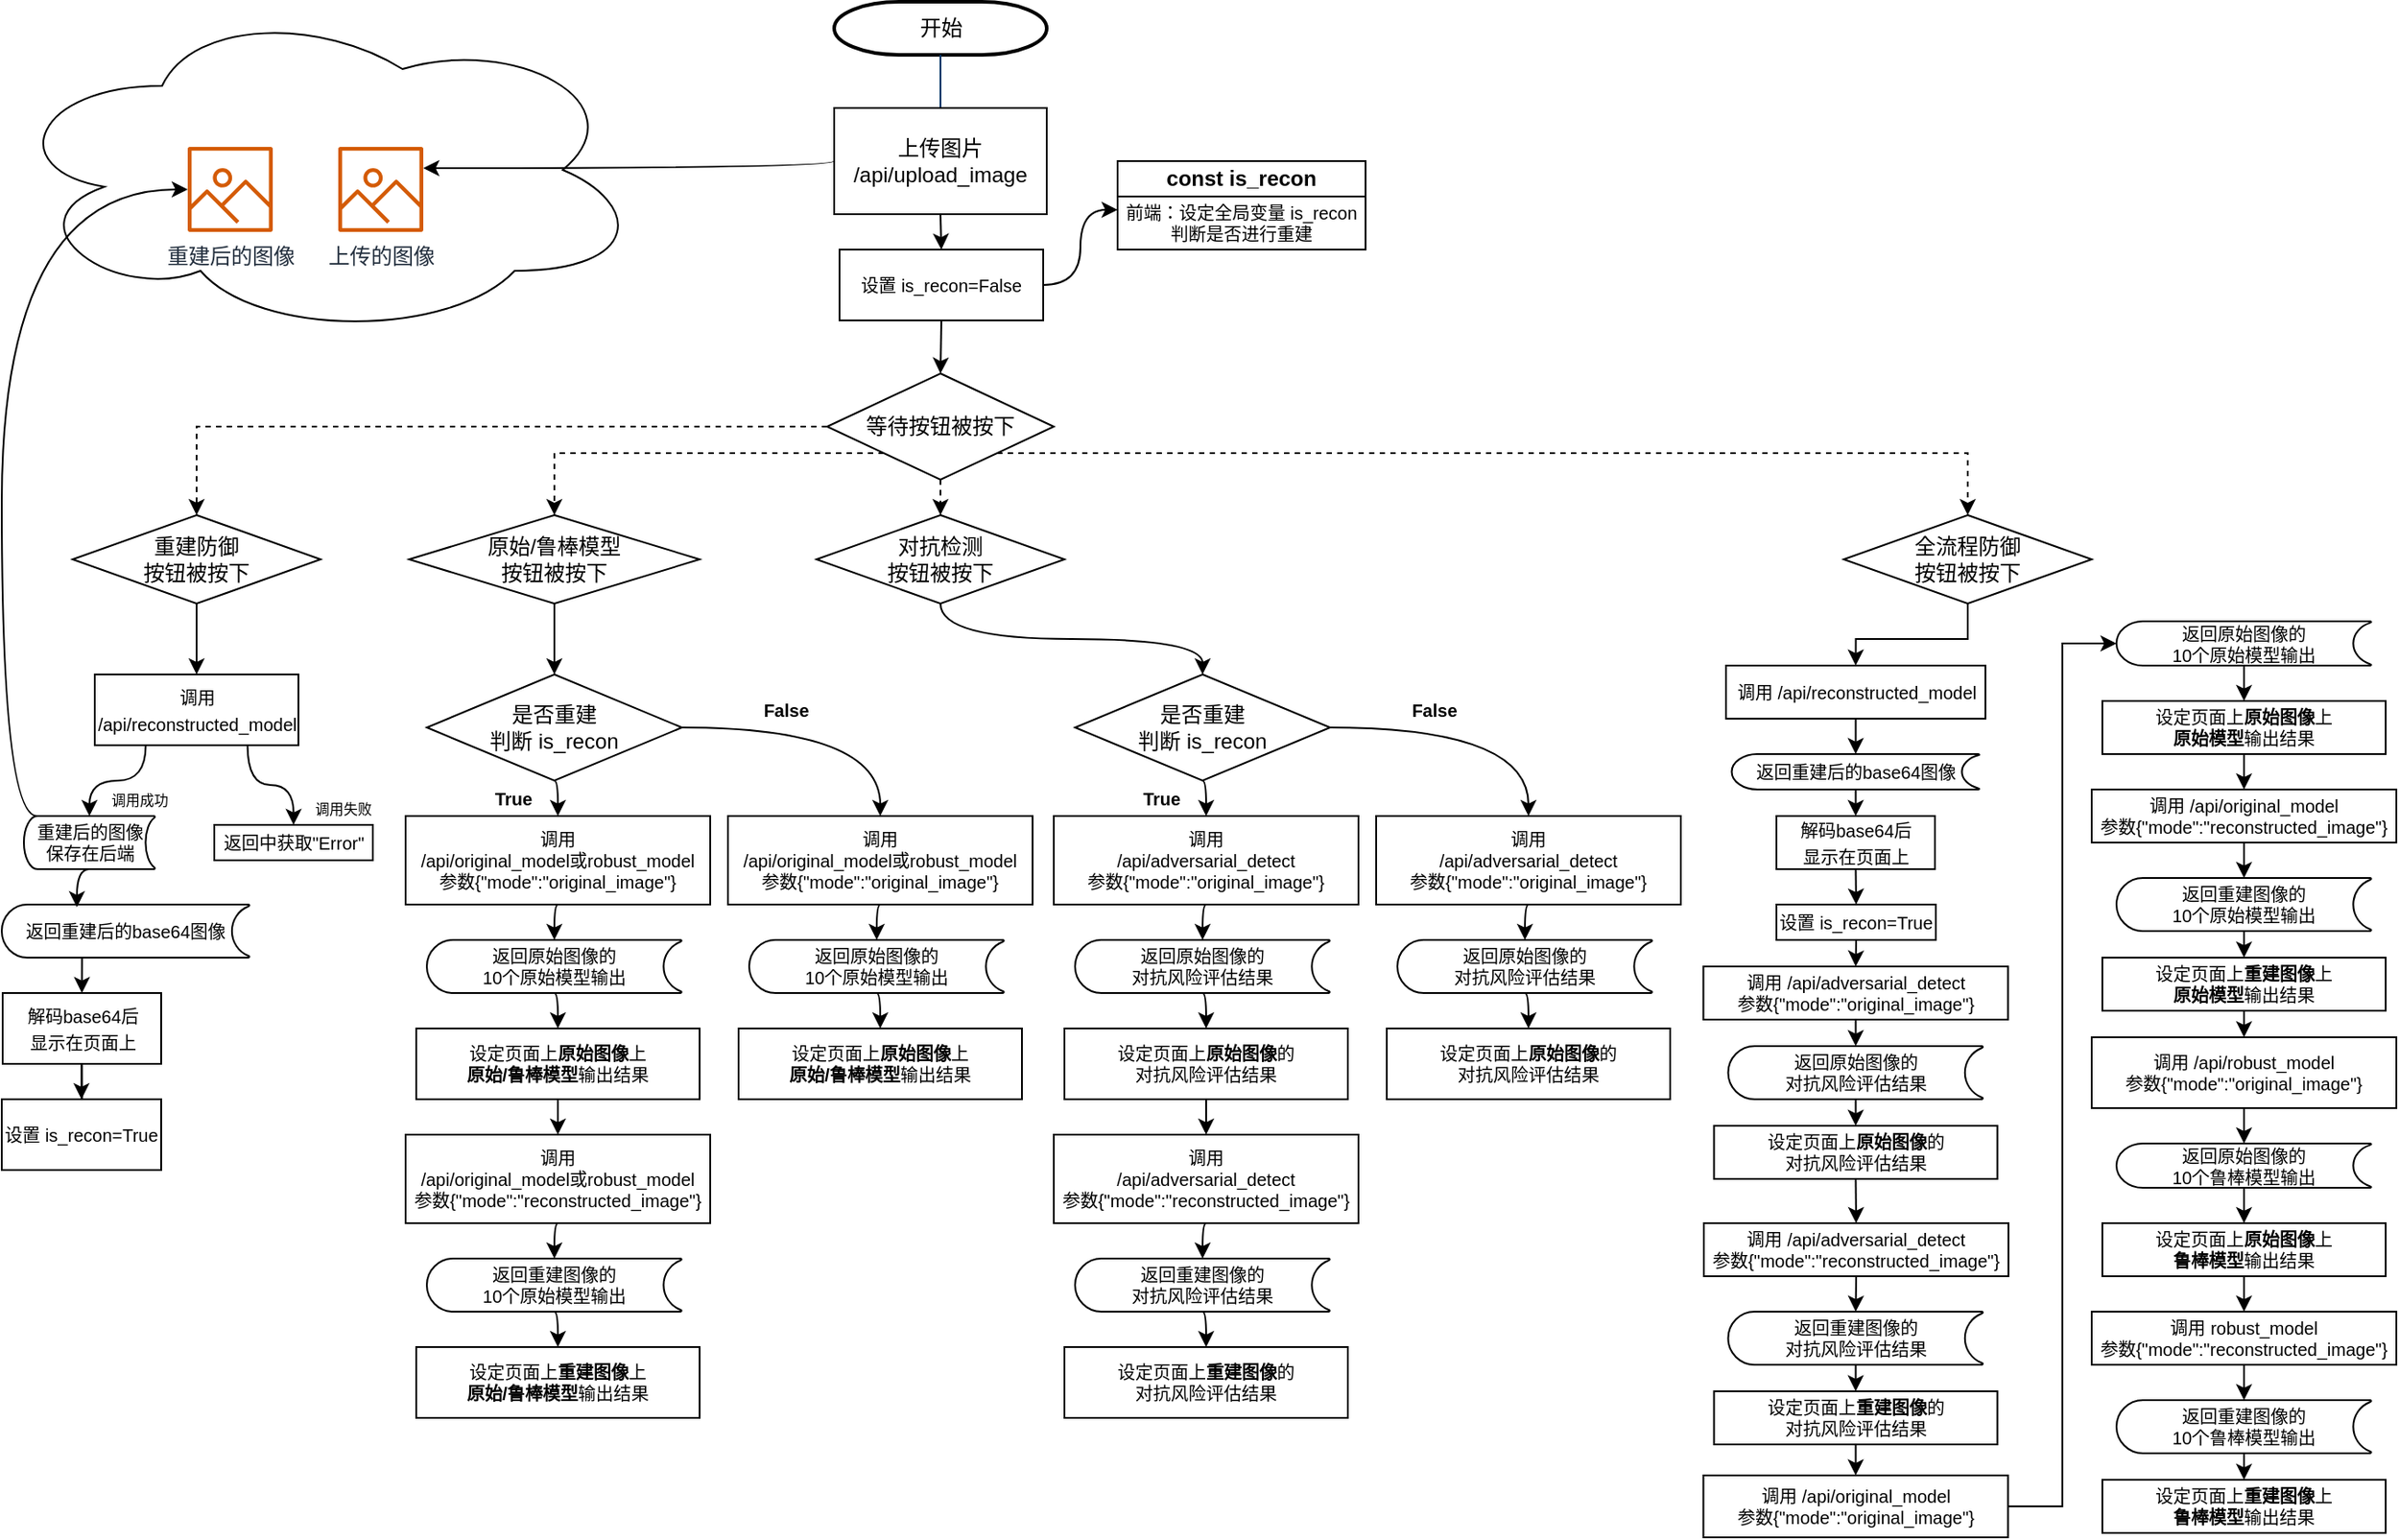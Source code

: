 <mxfile version="15.7.3" type="device"><diagram id="6a731a19-8d31-9384-78a2-239565b7b9f0" name="Page-1"><mxGraphModel dx="1185" dy="714" grid="1" gridSize="10" guides="1" tooltips="1" connect="1" arrows="1" fold="1" page="1" pageScale="1" pageWidth="1600" pageHeight="900" background="none" math="0" shadow="0"><root><mxCell id="0"/><mxCell id="1" parent="0"/><mxCell id="EbYk7gKFJRfEIVi9-V50-103" value="" style="ellipse;shape=cloud;whiteSpace=wrap;html=1;fontSize=10;strokeWidth=1;align=center;" parent="1" vertex="1"><mxGeometry x="10" y="25" width="362" height="190" as="geometry"/></mxCell><mxCell id="2" value="开始" style="shape=mxgraph.flowchart.terminator;strokeWidth=2;gradientColor=none;gradientDirection=north;fontStyle=0;html=1;" parent="1" vertex="1"><mxGeometry x="480" y="25" width="120" height="30" as="geometry"/></mxCell><mxCell id="7" style="fontStyle=1;strokeColor=#003366;strokeWidth=1;html=1;" parent="1" source="2" edge="1"><mxGeometry relative="1" as="geometry"><mxPoint x="540" y="95" as="targetPoint"/></mxGeometry></mxCell><mxCell id="EbYk7gKFJRfEIVi9-V50-107" style="edgeStyle=orthogonalEdgeStyle;curved=1;sketch=0;orthogonalLoop=1;jettySize=auto;html=1;exitX=0;exitY=0.5;exitDx=0;exitDy=0;fontSize=10;" parent="1" source="EbYk7gKFJRfEIVi9-V50-59" target="EbYk7gKFJRfEIVi9-V50-104" edge="1"><mxGeometry relative="1" as="geometry"><Array as="points"><mxPoint x="480" y="119"/></Array></mxGeometry></mxCell><mxCell id="EbYk7gKFJRfEIVi9-V50-134" style="edgeStyle=orthogonalEdgeStyle;rounded=0;sketch=0;orthogonalLoop=1;jettySize=auto;html=1;exitX=0.5;exitY=1;exitDx=0;exitDy=0;entryX=0.5;entryY=0;entryDx=0;entryDy=0;fontSize=10;" parent="1" source="EbYk7gKFJRfEIVi9-V50-59" target="EbYk7gKFJRfEIVi9-V50-133" edge="1"><mxGeometry relative="1" as="geometry"/></mxCell><mxCell id="EbYk7gKFJRfEIVi9-V50-59" value="上传图片&lt;br&gt;/api/upload_image" style="rounded=0;whiteSpace=wrap;html=1;" parent="1" vertex="1"><mxGeometry x="480" y="85" width="120" height="60" as="geometry"/></mxCell><mxCell id="EbYk7gKFJRfEIVi9-V50-116" style="edgeStyle=orthogonalEdgeStyle;rounded=0;sketch=0;orthogonalLoop=1;jettySize=auto;html=1;exitX=0.5;exitY=1;exitDx=0;exitDy=0;entryX=0.5;entryY=0;entryDx=0;entryDy=0;fontSize=10;" parent="1" source="EbYk7gKFJRfEIVi9-V50-63" target="EbYk7gKFJRfEIVi9-V50-114" edge="1"><mxGeometry relative="1" as="geometry"/></mxCell><mxCell id="EbYk7gKFJRfEIVi9-V50-63" value="原始/鲁棒模型&lt;br&gt;按钮被按下" style="rhombus;whiteSpace=wrap;html=1;" parent="1" vertex="1"><mxGeometry x="240" y="315" width="164" height="50" as="geometry"/></mxCell><mxCell id="EbYk7gKFJRfEIVi9-V50-111" style="edgeStyle=orthogonalEdgeStyle;rounded=0;sketch=0;orthogonalLoop=1;jettySize=auto;html=1;exitX=0;exitY=0.5;exitDx=0;exitDy=0;entryX=0.5;entryY=0;entryDx=0;entryDy=0;fontSize=10;dashed=1;" parent="1" source="EbYk7gKFJRfEIVi9-V50-64" target="EbYk7gKFJRfEIVi9-V50-72" edge="1"><mxGeometry relative="1" as="geometry"/></mxCell><mxCell id="EbYk7gKFJRfEIVi9-V50-112" style="edgeStyle=orthogonalEdgeStyle;sketch=0;orthogonalLoop=1;jettySize=auto;html=1;exitX=0;exitY=1;exitDx=0;exitDy=0;entryX=0.5;entryY=0;entryDx=0;entryDy=0;fontSize=10;rounded=0;dashed=1;" parent="1" source="EbYk7gKFJRfEIVi9-V50-64" target="EbYk7gKFJRfEIVi9-V50-63" edge="1"><mxGeometry relative="1" as="geometry"/></mxCell><mxCell id="EbYk7gKFJRfEIVi9-V50-196" style="edgeStyle=orthogonalEdgeStyle;curved=1;sketch=0;orthogonalLoop=1;jettySize=auto;html=1;exitX=0.5;exitY=1;exitDx=0;exitDy=0;entryX=0.5;entryY=0;entryDx=0;entryDy=0;fontSize=8;dashed=1;" parent="1" source="EbYk7gKFJRfEIVi9-V50-64" target="EbYk7gKFJRfEIVi9-V50-73" edge="1"><mxGeometry relative="1" as="geometry"/></mxCell><mxCell id="xstymuJn3Dcmvnxkp7Yj-8" style="edgeStyle=orthogonalEdgeStyle;rounded=0;orthogonalLoop=1;jettySize=auto;html=1;exitX=1;exitY=1;exitDx=0;exitDy=0;entryX=0.5;entryY=0;entryDx=0;entryDy=0;dashed=1;" edge="1" parent="1" source="EbYk7gKFJRfEIVi9-V50-64" target="xstymuJn3Dcmvnxkp7Yj-7"><mxGeometry relative="1" as="geometry"/></mxCell><mxCell id="EbYk7gKFJRfEIVi9-V50-64" value="&lt;span&gt;等待按钮被按下&lt;/span&gt;" style="rhombus;whiteSpace=wrap;html=1;" parent="1" vertex="1"><mxGeometry x="476" y="235" width="128" height="60" as="geometry"/></mxCell><mxCell id="EbYk7gKFJRfEIVi9-V50-78" style="edgeStyle=orthogonalEdgeStyle;rounded=0;orthogonalLoop=1;jettySize=auto;html=1;exitX=0.5;exitY=1;exitDx=0;exitDy=0;entryX=0.5;entryY=0;entryDx=0;entryDy=0;" parent="1" source="EbYk7gKFJRfEIVi9-V50-72" target="EbYk7gKFJRfEIVi9-V50-77" edge="1"><mxGeometry relative="1" as="geometry"/></mxCell><mxCell id="EbYk7gKFJRfEIVi9-V50-72" value="重建防御&lt;br&gt;按钮被按下" style="rhombus;whiteSpace=wrap;html=1;" parent="1" vertex="1"><mxGeometry x="50" y="315" width="140" height="50" as="geometry"/></mxCell><mxCell id="EbYk7gKFJRfEIVi9-V50-195" style="edgeStyle=orthogonalEdgeStyle;curved=1;sketch=0;orthogonalLoop=1;jettySize=auto;html=1;exitX=0.5;exitY=1;exitDx=0;exitDy=0;entryX=0.5;entryY=0;entryDx=0;entryDy=0;fontSize=8;" parent="1" source="EbYk7gKFJRfEIVi9-V50-73" target="EbYk7gKFJRfEIVi9-V50-175" edge="1"><mxGeometry relative="1" as="geometry"/></mxCell><mxCell id="EbYk7gKFJRfEIVi9-V50-73" value="对抗检测&lt;br&gt;按钮被按下" style="rhombus;whiteSpace=wrap;html=1;" parent="1" vertex="1"><mxGeometry x="470" y="315" width="140" height="50" as="geometry"/></mxCell><mxCell id="EbYk7gKFJRfEIVi9-V50-153" style="edgeStyle=orthogonalEdgeStyle;curved=1;sketch=0;orthogonalLoop=1;jettySize=auto;html=1;exitX=0.25;exitY=1;exitDx=0;exitDy=0;entryX=0.5;entryY=0;entryDx=0;entryDy=0;entryPerimeter=0;fontSize=10;" parent="1" source="EbYk7gKFJRfEIVi9-V50-77" target="EbYk7gKFJRfEIVi9-V50-96" edge="1"><mxGeometry relative="1" as="geometry"/></mxCell><mxCell id="EbYk7gKFJRfEIVi9-V50-159" style="edgeStyle=orthogonalEdgeStyle;curved=1;sketch=0;orthogonalLoop=1;jettySize=auto;html=1;exitX=0.75;exitY=1;exitDx=0;exitDy=0;entryX=0.5;entryY=0;entryDx=0;entryDy=0;fontSize=8;" parent="1" source="EbYk7gKFJRfEIVi9-V50-77" target="EbYk7gKFJRfEIVi9-V50-157" edge="1"><mxGeometry relative="1" as="geometry"/></mxCell><mxCell id="EbYk7gKFJRfEIVi9-V50-77" value="&lt;font style=&quot;font-size: 10px&quot;&gt;调用&lt;br&gt;/api/reconstructed_model&lt;br&gt;&lt;/font&gt;" style="rounded=0;whiteSpace=wrap;html=1;" parent="1" vertex="1"><mxGeometry x="62.5" y="405" width="115" height="40" as="geometry"/></mxCell><mxCell id="EbYk7gKFJRfEIVi9-V50-81" value="重建后的图像" style="sketch=0;outlineConnect=0;fontColor=#232F3E;gradientColor=none;fillColor=#D45B07;strokeColor=none;dashed=0;verticalLabelPosition=bottom;verticalAlign=top;align=center;html=1;fontSize=12;fontStyle=0;aspect=fixed;pointerEvents=1;shape=mxgraph.aws4.container_registry_image;" parent="1" vertex="1"><mxGeometry x="115" y="107" width="48" height="48" as="geometry"/></mxCell><mxCell id="EbYk7gKFJRfEIVi9-V50-109" style="edgeStyle=orthogonalEdgeStyle;sketch=0;orthogonalLoop=1;jettySize=auto;html=1;exitX=0.5;exitY=1;exitDx=0;exitDy=0;exitPerimeter=0;entryX=0.5;entryY=0;entryDx=0;entryDy=0;fontSize=10;rounded=0;" parent="1" source="EbYk7gKFJRfEIVi9-V50-93" target="EbYk7gKFJRfEIVi9-V50-108" edge="1"><mxGeometry relative="1" as="geometry"/></mxCell><mxCell id="EbYk7gKFJRfEIVi9-V50-93" value="&lt;span&gt;返回重建后的&lt;/span&gt;&lt;span&gt;base64&lt;/span&gt;&lt;span&gt;图像&lt;/span&gt;" style="strokeWidth=1;html=1;shape=mxgraph.flowchart.stored_data;whiteSpace=wrap;fontSize=10;align=center;" parent="1" vertex="1"><mxGeometry x="10" y="535" width="140" height="30" as="geometry"/></mxCell><mxCell id="EbYk7gKFJRfEIVi9-V50-152" style="edgeStyle=orthogonalEdgeStyle;curved=1;sketch=0;orthogonalLoop=1;jettySize=auto;html=1;exitX=0.5;exitY=1;exitDx=0;exitDy=0;exitPerimeter=0;entryX=0.303;entryY=0.051;entryDx=0;entryDy=0;entryPerimeter=0;fontSize=10;" parent="1" source="EbYk7gKFJRfEIVi9-V50-96" target="EbYk7gKFJRfEIVi9-V50-93" edge="1"><mxGeometry relative="1" as="geometry"/></mxCell><mxCell id="EbYk7gKFJRfEIVi9-V50-197" style="edgeStyle=orthogonalEdgeStyle;sketch=0;orthogonalLoop=1;jettySize=auto;html=1;exitX=0.1;exitY=0;exitDx=0;exitDy=0;exitPerimeter=0;fontSize=8;curved=1;" parent="1" source="EbYk7gKFJRfEIVi9-V50-96" target="EbYk7gKFJRfEIVi9-V50-81" edge="1"><mxGeometry relative="1" as="geometry"><Array as="points"><mxPoint x="10" y="485"/><mxPoint x="10" y="131"/></Array></mxGeometry></mxCell><mxCell id="EbYk7gKFJRfEIVi9-V50-96" value="&lt;span&gt;重建后的&lt;/span&gt;&lt;span&gt;图像&lt;br&gt;保存在后端&lt;/span&gt;" style="strokeWidth=1;html=1;shape=mxgraph.flowchart.stored_data;whiteSpace=wrap;fontSize=10;align=center;" parent="1" vertex="1"><mxGeometry x="22.5" y="485" width="74" height="30" as="geometry"/></mxCell><mxCell id="EbYk7gKFJRfEIVi9-V50-104" value="上传的图像" style="sketch=0;outlineConnect=0;fontColor=#232F3E;gradientColor=none;fillColor=#D45B07;strokeColor=none;dashed=0;verticalLabelPosition=bottom;verticalAlign=top;align=center;html=1;fontSize=12;fontStyle=0;aspect=fixed;pointerEvents=1;shape=mxgraph.aws4.container_registry_image;" parent="1" vertex="1"><mxGeometry x="200" y="107" width="48" height="48" as="geometry"/></mxCell><mxCell id="EbYk7gKFJRfEIVi9-V50-132" style="edgeStyle=orthogonalEdgeStyle;rounded=0;sketch=0;orthogonalLoop=1;jettySize=auto;html=1;exitX=0.5;exitY=1;exitDx=0;exitDy=0;fontSize=10;" parent="1" source="EbYk7gKFJRfEIVi9-V50-108" target="EbYk7gKFJRfEIVi9-V50-131" edge="1"><mxGeometry relative="1" as="geometry"/></mxCell><mxCell id="EbYk7gKFJRfEIVi9-V50-108" value="&lt;font style=&quot;font-size: 10px&quot;&gt;解码base64后&lt;br&gt;显示在页面上&lt;br&gt;&lt;/font&gt;" style="rounded=0;whiteSpace=wrap;html=1;" parent="1" vertex="1"><mxGeometry x="10.5" y="585" width="89.5" height="40" as="geometry"/></mxCell><mxCell id="EbYk7gKFJRfEIVi9-V50-173" style="edgeStyle=orthogonalEdgeStyle;curved=1;sketch=0;orthogonalLoop=1;jettySize=auto;html=1;exitX=1;exitY=0.5;exitDx=0;exitDy=0;entryX=0.5;entryY=0;entryDx=0;entryDy=0;fontSize=8;" parent="1" source="EbYk7gKFJRfEIVi9-V50-114" target="EbYk7gKFJRfEIVi9-V50-167" edge="1"><mxGeometry relative="1" as="geometry"/></mxCell><mxCell id="EbYk7gKFJRfEIVi9-V50-114" value="是否重建&lt;br&gt;判断 is_recon" style="rhombus;whiteSpace=wrap;html=1;" parent="1" vertex="1"><mxGeometry x="250" y="405" width="144" height="60" as="geometry"/></mxCell><mxCell id="EbYk7gKFJRfEIVi9-V50-146" style="edgeStyle=orthogonalEdgeStyle;curved=1;sketch=0;orthogonalLoop=1;jettySize=auto;html=1;exitX=0.5;exitY=1;exitDx=0;exitDy=0;entryX=0.5;entryY=0;entryDx=0;entryDy=0;entryPerimeter=0;fontSize=10;" parent="1" source="EbYk7gKFJRfEIVi9-V50-117" target="EbYk7gKFJRfEIVi9-V50-144" edge="1"><mxGeometry relative="1" as="geometry"/></mxCell><mxCell id="EbYk7gKFJRfEIVi9-V50-117" value="&lt;span&gt;调用&lt;/span&gt;&lt;br&gt;&lt;span&gt;/api/original_model或&lt;/span&gt;robust_model&lt;span&gt;&lt;br&gt;参数{&quot;mode&quot;:&quot;original_image&quot;}&lt;br&gt;&lt;/span&gt;" style="rounded=0;whiteSpace=wrap;html=1;fontSize=10;strokeWidth=1;align=center;" parent="1" vertex="1"><mxGeometry x="238" y="485" width="172" height="50" as="geometry"/></mxCell><mxCell id="EbYk7gKFJRfEIVi9-V50-129" value="" style="group" parent="1" vertex="1" connectable="0"><mxGeometry x="640" y="115" width="140" height="50" as="geometry"/></mxCell><mxCell id="EbYk7gKFJRfEIVi9-V50-127" value="&lt;span&gt;前端：设定全局变量 is_recon&lt;/span&gt;&lt;br&gt;&lt;span&gt;判断是否进行重建&lt;/span&gt;" style="rounded=0;whiteSpace=wrap;html=1;fontSize=10;strokeWidth=1;align=center;" parent="EbYk7gKFJRfEIVi9-V50-129" vertex="1"><mxGeometry y="20" width="140" height="30" as="geometry"/></mxCell><mxCell id="EbYk7gKFJRfEIVi9-V50-128" value="&lt;span style=&quot;font-family: &amp;#34;helvetica&amp;#34; ; font-size: 12px&quot;&gt;&lt;b&gt;const is_recon&lt;/b&gt;&lt;/span&gt;" style="rounded=0;whiteSpace=wrap;html=1;fontSize=10;strokeWidth=1;align=center;" parent="EbYk7gKFJRfEIVi9-V50-129" vertex="1"><mxGeometry width="140" height="20" as="geometry"/></mxCell><mxCell id="EbYk7gKFJRfEIVi9-V50-131" value="&lt;font style=&quot;font-size: 10px&quot;&gt;设置 is_recon=True&lt;br&gt;&lt;/font&gt;" style="rounded=0;whiteSpace=wrap;html=1;" parent="1" vertex="1"><mxGeometry x="10" y="645" width="90" height="40" as="geometry"/></mxCell><mxCell id="EbYk7gKFJRfEIVi9-V50-135" style="edgeStyle=orthogonalEdgeStyle;rounded=0;sketch=0;orthogonalLoop=1;jettySize=auto;html=1;exitX=0.5;exitY=1;exitDx=0;exitDy=0;entryX=0.5;entryY=0;entryDx=0;entryDy=0;fontSize=10;" parent="1" source="EbYk7gKFJRfEIVi9-V50-133" target="EbYk7gKFJRfEIVi9-V50-64" edge="1"><mxGeometry relative="1" as="geometry"/></mxCell><mxCell id="EbYk7gKFJRfEIVi9-V50-137" style="edgeStyle=orthogonalEdgeStyle;sketch=0;orthogonalLoop=1;jettySize=auto;html=1;exitX=1;exitY=0.5;exitDx=0;exitDy=0;entryX=0;entryY=0.25;entryDx=0;entryDy=0;fontSize=10;curved=1;" parent="1" source="EbYk7gKFJRfEIVi9-V50-133" target="EbYk7gKFJRfEIVi9-V50-127" edge="1"><mxGeometry relative="1" as="geometry"/></mxCell><mxCell id="EbYk7gKFJRfEIVi9-V50-133" value="&lt;font style=&quot;font-size: 10px&quot;&gt;设置 is_recon=False&lt;br&gt;&lt;/font&gt;" style="rounded=0;whiteSpace=wrap;html=1;" parent="1" vertex="1"><mxGeometry x="483" y="165" width="115" height="40" as="geometry"/></mxCell><mxCell id="EbYk7gKFJRfEIVi9-V50-138" style="edgeStyle=orthogonalEdgeStyle;curved=1;sketch=0;orthogonalLoop=1;jettySize=auto;html=1;exitX=0.5;exitY=1;exitDx=0;exitDy=0;entryX=0.5;entryY=0;entryDx=0;entryDy=0;fontSize=10;" parent="1" source="EbYk7gKFJRfEIVi9-V50-114" target="EbYk7gKFJRfEIVi9-V50-117" edge="1"><mxGeometry x="326" y="475" as="geometry"/></mxCell><mxCell id="EbYk7gKFJRfEIVi9-V50-139" value="True" style="text;html=1;strokeColor=none;fillColor=none;align=center;verticalAlign=middle;whiteSpace=wrap;rounded=0;fontSize=10;fontStyle=1" parent="1" vertex="1"><mxGeometry x="284" y="465" width="30" height="20" as="geometry"/></mxCell><mxCell id="EbYk7gKFJRfEIVi9-V50-165" style="edgeStyle=orthogonalEdgeStyle;curved=1;sketch=0;orthogonalLoop=1;jettySize=auto;html=1;exitX=0.5;exitY=1;exitDx=0;exitDy=0;fontSize=8;" parent="1" source="EbYk7gKFJRfEIVi9-V50-142" target="EbYk7gKFJRfEIVi9-V50-161" edge="1"><mxGeometry relative="1" as="geometry"/></mxCell><mxCell id="EbYk7gKFJRfEIVi9-V50-142" value="设定页面上&lt;b&gt;原始图像&lt;/b&gt;上&lt;br&gt;&lt;b&gt;原始/鲁棒&lt;/b&gt;&lt;b&gt;模型&lt;/b&gt;输出结果" style="rounded=0;whiteSpace=wrap;html=1;fontSize=10;strokeWidth=1;align=center;" parent="1" vertex="1"><mxGeometry x="244" y="605" width="160" height="40" as="geometry"/></mxCell><mxCell id="EbYk7gKFJRfEIVi9-V50-147" style="edgeStyle=orthogonalEdgeStyle;curved=1;sketch=0;orthogonalLoop=1;jettySize=auto;html=1;exitX=0.5;exitY=1;exitDx=0;exitDy=0;exitPerimeter=0;entryX=0.5;entryY=0;entryDx=0;entryDy=0;fontSize=10;" parent="1" source="EbYk7gKFJRfEIVi9-V50-144" target="EbYk7gKFJRfEIVi9-V50-142" edge="1"><mxGeometry relative="1" as="geometry"/></mxCell><mxCell id="EbYk7gKFJRfEIVi9-V50-144" value="返回原始图像的&lt;br&gt;10个原始模型输出" style="strokeWidth=1;html=1;shape=mxgraph.flowchart.stored_data;whiteSpace=wrap;fontSize=10;align=center;" parent="1" vertex="1"><mxGeometry x="250" y="555" width="144" height="30" as="geometry"/></mxCell><mxCell id="EbYk7gKFJRfEIVi9-V50-155" value="&lt;span style=&quot;font-weight: normal&quot;&gt;&lt;font style=&quot;font-size: 8px&quot;&gt;调用成功&lt;/font&gt;&lt;/span&gt;" style="text;html=1;strokeColor=none;fillColor=none;align=center;verticalAlign=middle;whiteSpace=wrap;rounded=0;fontSize=10;fontStyle=1" parent="1" vertex="1"><mxGeometry x="62.5" y="465" width="50" height="20" as="geometry"/></mxCell><mxCell id="EbYk7gKFJRfEIVi9-V50-157" value="&lt;font style=&quot;font-size: 10px&quot;&gt;返回中获取&quot;Error&quot;&lt;br&gt;&lt;/font&gt;" style="rounded=0;whiteSpace=wrap;html=1;" parent="1" vertex="1"><mxGeometry x="130" y="490" width="89.5" height="20" as="geometry"/></mxCell><mxCell id="EbYk7gKFJRfEIVi9-V50-158" value="&lt;span style=&quot;font-weight: normal&quot;&gt;&lt;font style=&quot;font-size: 8px&quot;&gt;调用失败&lt;/font&gt;&lt;/span&gt;" style="text;html=1;strokeColor=none;fillColor=none;align=center;verticalAlign=middle;whiteSpace=wrap;rounded=0;fontSize=10;fontStyle=1" parent="1" vertex="1"><mxGeometry x="177.5" y="470" width="50" height="20" as="geometry"/></mxCell><mxCell id="EbYk7gKFJRfEIVi9-V50-160" style="edgeStyle=orthogonalEdgeStyle;curved=1;sketch=0;orthogonalLoop=1;jettySize=auto;html=1;exitX=0.5;exitY=1;exitDx=0;exitDy=0;entryX=0.5;entryY=0;entryDx=0;entryDy=0;entryPerimeter=0;fontSize=10;" parent="1" source="EbYk7gKFJRfEIVi9-V50-161" target="EbYk7gKFJRfEIVi9-V50-164" edge="1"><mxGeometry relative="1" as="geometry"/></mxCell><mxCell id="EbYk7gKFJRfEIVi9-V50-161" value="&lt;span&gt;调用&lt;/span&gt;&lt;br&gt;&lt;span&gt;/api/original_model或&lt;/span&gt;robust_model&lt;span&gt;&lt;br&gt;参数{&quot;mode&quot;:&quot;&lt;/span&gt;reconstructed&lt;span&gt;_image&quot;}&lt;br&gt;&lt;/span&gt;" style="rounded=0;whiteSpace=wrap;html=1;fontSize=10;strokeWidth=1;align=center;" parent="1" vertex="1"><mxGeometry x="238" y="665" width="172" height="50" as="geometry"/></mxCell><mxCell id="EbYk7gKFJRfEIVi9-V50-162" value="设定页面上&lt;b&gt;重建图像&lt;/b&gt;上&lt;br&gt;&lt;b&gt;原始/鲁棒模型&lt;/b&gt;输出结果" style="rounded=0;whiteSpace=wrap;html=1;fontSize=10;strokeWidth=1;align=center;" parent="1" vertex="1"><mxGeometry x="244" y="785" width="160" height="40" as="geometry"/></mxCell><mxCell id="EbYk7gKFJRfEIVi9-V50-163" style="edgeStyle=orthogonalEdgeStyle;curved=1;sketch=0;orthogonalLoop=1;jettySize=auto;html=1;exitX=0.5;exitY=1;exitDx=0;exitDy=0;exitPerimeter=0;entryX=0.5;entryY=0;entryDx=0;entryDy=0;fontSize=10;" parent="1" source="EbYk7gKFJRfEIVi9-V50-164" target="EbYk7gKFJRfEIVi9-V50-162" edge="1"><mxGeometry relative="1" as="geometry"/></mxCell><mxCell id="EbYk7gKFJRfEIVi9-V50-164" value="返回重建图像的&lt;br&gt;10个原始模型输出" style="strokeWidth=1;html=1;shape=mxgraph.flowchart.stored_data;whiteSpace=wrap;fontSize=10;align=center;" parent="1" vertex="1"><mxGeometry x="250" y="735" width="144" height="30" as="geometry"/></mxCell><mxCell id="EbYk7gKFJRfEIVi9-V50-166" style="edgeStyle=orthogonalEdgeStyle;curved=1;sketch=0;orthogonalLoop=1;jettySize=auto;html=1;exitX=0.5;exitY=1;exitDx=0;exitDy=0;entryX=0.5;entryY=0;entryDx=0;entryDy=0;entryPerimeter=0;fontSize=10;" parent="1" source="EbYk7gKFJRfEIVi9-V50-167" target="EbYk7gKFJRfEIVi9-V50-172" edge="1"><mxGeometry relative="1" as="geometry"/></mxCell><mxCell id="EbYk7gKFJRfEIVi9-V50-167" value="&lt;span&gt;调用&lt;/span&gt;&lt;br&gt;&lt;span&gt;/api/original_model或&lt;/span&gt;robust_model&lt;span&gt;&lt;br&gt;参数{&quot;mode&quot;:&quot;original_image&quot;}&lt;br&gt;&lt;/span&gt;" style="rounded=0;whiteSpace=wrap;html=1;fontSize=10;strokeWidth=1;align=center;" parent="1" vertex="1"><mxGeometry x="420" y="485" width="172" height="50" as="geometry"/></mxCell><mxCell id="EbYk7gKFJRfEIVi9-V50-169" value="False" style="text;html=1;strokeColor=none;fillColor=none;align=center;verticalAlign=middle;whiteSpace=wrap;rounded=0;fontSize=10;fontStyle=1" parent="1" vertex="1"><mxGeometry x="438" y="415" width="30" height="20" as="geometry"/></mxCell><mxCell id="EbYk7gKFJRfEIVi9-V50-170" value="设定页面上&lt;b&gt;原始图像&lt;/b&gt;上&lt;br&gt;&lt;b&gt;原始/鲁棒&lt;/b&gt;&lt;b&gt;模型&lt;/b&gt;输出结果" style="rounded=0;whiteSpace=wrap;html=1;fontSize=10;strokeWidth=1;align=center;" parent="1" vertex="1"><mxGeometry x="426" y="605" width="160" height="40" as="geometry"/></mxCell><mxCell id="EbYk7gKFJRfEIVi9-V50-171" style="edgeStyle=orthogonalEdgeStyle;curved=1;sketch=0;orthogonalLoop=1;jettySize=auto;html=1;exitX=0.5;exitY=1;exitDx=0;exitDy=0;exitPerimeter=0;entryX=0.5;entryY=0;entryDx=0;entryDy=0;fontSize=10;" parent="1" source="EbYk7gKFJRfEIVi9-V50-172" target="EbYk7gKFJRfEIVi9-V50-170" edge="1"><mxGeometry relative="1" as="geometry"/></mxCell><mxCell id="EbYk7gKFJRfEIVi9-V50-172" value="返回原始图像的&lt;br&gt;10个原始模型输出" style="strokeWidth=1;html=1;shape=mxgraph.flowchart.stored_data;whiteSpace=wrap;fontSize=10;align=center;" parent="1" vertex="1"><mxGeometry x="432" y="555" width="144" height="30" as="geometry"/></mxCell><mxCell id="EbYk7gKFJRfEIVi9-V50-174" style="edgeStyle=orthogonalEdgeStyle;curved=1;sketch=0;orthogonalLoop=1;jettySize=auto;html=1;exitX=1;exitY=0.5;exitDx=0;exitDy=0;entryX=0.5;entryY=0;entryDx=0;entryDy=0;fontSize=8;" parent="1" source="EbYk7gKFJRfEIVi9-V50-175" target="EbYk7gKFJRfEIVi9-V50-190" edge="1"><mxGeometry relative="1" as="geometry"/></mxCell><mxCell id="EbYk7gKFJRfEIVi9-V50-175" value="是否重建&lt;br&gt;判断 is_recon" style="rhombus;whiteSpace=wrap;html=1;" parent="1" vertex="1"><mxGeometry x="616" y="405" width="144" height="60" as="geometry"/></mxCell><mxCell id="EbYk7gKFJRfEIVi9-V50-176" style="edgeStyle=orthogonalEdgeStyle;curved=1;sketch=0;orthogonalLoop=1;jettySize=auto;html=1;exitX=0.5;exitY=1;exitDx=0;exitDy=0;entryX=0.5;entryY=0;entryDx=0;entryDy=0;entryPerimeter=0;fontSize=10;" parent="1" source="EbYk7gKFJRfEIVi9-V50-177" target="EbYk7gKFJRfEIVi9-V50-183" edge="1"><mxGeometry relative="1" as="geometry"/></mxCell><mxCell id="EbYk7gKFJRfEIVi9-V50-177" value="&lt;span&gt;调用&lt;/span&gt;&lt;br&gt;&lt;span&gt;/api/&lt;/span&gt;&lt;span&gt;adversarial_detect&lt;br&gt;参数{&quot;mode&quot;:&quot;original_image&quot;}&lt;br&gt;&lt;/span&gt;" style="rounded=0;whiteSpace=wrap;html=1;fontSize=10;strokeWidth=1;align=center;" parent="1" vertex="1"><mxGeometry x="604" y="485" width="172" height="50" as="geometry"/></mxCell><mxCell id="EbYk7gKFJRfEIVi9-V50-178" style="edgeStyle=orthogonalEdgeStyle;curved=1;sketch=0;orthogonalLoop=1;jettySize=auto;html=1;exitX=0.5;exitY=1;exitDx=0;exitDy=0;entryX=0.5;entryY=0;entryDx=0;entryDy=0;fontSize=10;" parent="1" source="EbYk7gKFJRfEIVi9-V50-175" target="EbYk7gKFJRfEIVi9-V50-177" edge="1"><mxGeometry x="692" y="475" as="geometry"/></mxCell><mxCell id="EbYk7gKFJRfEIVi9-V50-179" value="True" style="text;html=1;strokeColor=none;fillColor=none;align=center;verticalAlign=middle;whiteSpace=wrap;rounded=0;fontSize=10;fontStyle=1" parent="1" vertex="1"><mxGeometry x="650" y="465" width="30" height="20" as="geometry"/></mxCell><mxCell id="EbYk7gKFJRfEIVi9-V50-180" style="edgeStyle=orthogonalEdgeStyle;curved=1;sketch=0;orthogonalLoop=1;jettySize=auto;html=1;exitX=0.5;exitY=1;exitDx=0;exitDy=0;fontSize=8;" parent="1" source="EbYk7gKFJRfEIVi9-V50-181" target="EbYk7gKFJRfEIVi9-V50-185" edge="1"><mxGeometry relative="1" as="geometry"/></mxCell><mxCell id="EbYk7gKFJRfEIVi9-V50-181" value="设定页面上&lt;b&gt;原始图像&lt;/b&gt;的&lt;br&gt;对抗风险评估结果" style="rounded=0;whiteSpace=wrap;html=1;fontSize=10;strokeWidth=1;align=center;" parent="1" vertex="1"><mxGeometry x="610" y="605" width="160" height="40" as="geometry"/></mxCell><mxCell id="EbYk7gKFJRfEIVi9-V50-182" style="edgeStyle=orthogonalEdgeStyle;curved=1;sketch=0;orthogonalLoop=1;jettySize=auto;html=1;exitX=0.5;exitY=1;exitDx=0;exitDy=0;exitPerimeter=0;entryX=0.5;entryY=0;entryDx=0;entryDy=0;fontSize=10;" parent="1" source="EbYk7gKFJRfEIVi9-V50-183" target="EbYk7gKFJRfEIVi9-V50-181" edge="1"><mxGeometry relative="1" as="geometry"/></mxCell><mxCell id="EbYk7gKFJRfEIVi9-V50-183" value="返回原始图像的&lt;br&gt;对抗风险评估结果" style="strokeWidth=1;html=1;shape=mxgraph.flowchart.stored_data;whiteSpace=wrap;fontSize=10;align=center;" parent="1" vertex="1"><mxGeometry x="616" y="555" width="144" height="30" as="geometry"/></mxCell><mxCell id="EbYk7gKFJRfEIVi9-V50-184" style="edgeStyle=orthogonalEdgeStyle;curved=1;sketch=0;orthogonalLoop=1;jettySize=auto;html=1;exitX=0.5;exitY=1;exitDx=0;exitDy=0;entryX=0.5;entryY=0;entryDx=0;entryDy=0;entryPerimeter=0;fontSize=10;" parent="1" source="EbYk7gKFJRfEIVi9-V50-185" target="EbYk7gKFJRfEIVi9-V50-188" edge="1"><mxGeometry relative="1" as="geometry"/></mxCell><mxCell id="EbYk7gKFJRfEIVi9-V50-185" value="&lt;span&gt;调用&lt;/span&gt;&lt;br&gt;&lt;span&gt;/api/&lt;/span&gt;&lt;span&gt;adversarial_detect&lt;br&gt;参数{&quot;mode&quot;:&quot;&lt;/span&gt;reconstructed&lt;span&gt;_image&quot;}&lt;br&gt;&lt;/span&gt;" style="rounded=0;whiteSpace=wrap;html=1;fontSize=10;strokeWidth=1;align=center;" parent="1" vertex="1"><mxGeometry x="604" y="665" width="172" height="50" as="geometry"/></mxCell><mxCell id="EbYk7gKFJRfEIVi9-V50-186" value="设定页面上&lt;b&gt;重建图像&lt;/b&gt;的&lt;br&gt;对抗风险评估结果" style="rounded=0;whiteSpace=wrap;html=1;fontSize=10;strokeWidth=1;align=center;" parent="1" vertex="1"><mxGeometry x="610" y="785" width="160" height="40" as="geometry"/></mxCell><mxCell id="EbYk7gKFJRfEIVi9-V50-187" style="edgeStyle=orthogonalEdgeStyle;curved=1;sketch=0;orthogonalLoop=1;jettySize=auto;html=1;exitX=0.5;exitY=1;exitDx=0;exitDy=0;exitPerimeter=0;entryX=0.5;entryY=0;entryDx=0;entryDy=0;fontSize=10;" parent="1" source="EbYk7gKFJRfEIVi9-V50-188" target="EbYk7gKFJRfEIVi9-V50-186" edge="1"><mxGeometry relative="1" as="geometry"/></mxCell><mxCell id="EbYk7gKFJRfEIVi9-V50-188" value="返回重建图像的&lt;br&gt;对抗风险评估结果" style="strokeWidth=1;html=1;shape=mxgraph.flowchart.stored_data;whiteSpace=wrap;fontSize=10;align=center;" parent="1" vertex="1"><mxGeometry x="616" y="735" width="144" height="30" as="geometry"/></mxCell><mxCell id="EbYk7gKFJRfEIVi9-V50-189" style="edgeStyle=orthogonalEdgeStyle;curved=1;sketch=0;orthogonalLoop=1;jettySize=auto;html=1;exitX=0.5;exitY=1;exitDx=0;exitDy=0;entryX=0.5;entryY=0;entryDx=0;entryDy=0;entryPerimeter=0;fontSize=10;" parent="1" source="EbYk7gKFJRfEIVi9-V50-190" target="EbYk7gKFJRfEIVi9-V50-194" edge="1"><mxGeometry relative="1" as="geometry"/></mxCell><mxCell id="EbYk7gKFJRfEIVi9-V50-190" value="&lt;span&gt;调用&lt;/span&gt;&lt;br&gt;&lt;span&gt;/api/&lt;/span&gt;&lt;span&gt;adversarial_detect&lt;br&gt;参数{&quot;mode&quot;:&quot;original_image&quot;}&lt;br&gt;&lt;/span&gt;" style="rounded=0;whiteSpace=wrap;html=1;fontSize=10;strokeWidth=1;align=center;" parent="1" vertex="1"><mxGeometry x="786" y="485" width="172" height="50" as="geometry"/></mxCell><mxCell id="EbYk7gKFJRfEIVi9-V50-191" value="False" style="text;html=1;strokeColor=none;fillColor=none;align=center;verticalAlign=middle;whiteSpace=wrap;rounded=0;fontSize=10;fontStyle=1" parent="1" vertex="1"><mxGeometry x="804" y="415" width="30" height="20" as="geometry"/></mxCell><mxCell id="EbYk7gKFJRfEIVi9-V50-192" value="设定页面上&lt;b&gt;原始图像&lt;/b&gt;的&lt;br&gt;对抗风险评估结果" style="rounded=0;whiteSpace=wrap;html=1;fontSize=10;strokeWidth=1;align=center;" parent="1" vertex="1"><mxGeometry x="792" y="605" width="160" height="40" as="geometry"/></mxCell><mxCell id="EbYk7gKFJRfEIVi9-V50-193" style="edgeStyle=orthogonalEdgeStyle;curved=1;sketch=0;orthogonalLoop=1;jettySize=auto;html=1;exitX=0.5;exitY=1;exitDx=0;exitDy=0;exitPerimeter=0;entryX=0.5;entryY=0;entryDx=0;entryDy=0;fontSize=10;" parent="1" source="EbYk7gKFJRfEIVi9-V50-194" target="EbYk7gKFJRfEIVi9-V50-192" edge="1"><mxGeometry relative="1" as="geometry"/></mxCell><mxCell id="EbYk7gKFJRfEIVi9-V50-194" value="返回原始图像的&lt;br&gt;对抗风险评估结果" style="strokeWidth=1;html=1;shape=mxgraph.flowchart.stored_data;whiteSpace=wrap;fontSize=10;align=center;" parent="1" vertex="1"><mxGeometry x="798" y="555" width="144" height="30" as="geometry"/></mxCell><mxCell id="xstymuJn3Dcmvnxkp7Yj-58" style="edgeStyle=orthogonalEdgeStyle;rounded=0;orthogonalLoop=1;jettySize=auto;html=1;exitX=0.5;exitY=1;exitDx=0;exitDy=0;entryX=0.5;entryY=0;entryDx=0;entryDy=0;" edge="1" parent="1" source="xstymuJn3Dcmvnxkp7Yj-7" target="xstymuJn3Dcmvnxkp7Yj-31"><mxGeometry relative="1" as="geometry"/></mxCell><mxCell id="xstymuJn3Dcmvnxkp7Yj-7" value="全流程防御&lt;br&gt;按钮被按下" style="rhombus;whiteSpace=wrap;html=1;" vertex="1" parent="1"><mxGeometry x="1050" y="315" width="140" height="50" as="geometry"/></mxCell><mxCell id="xstymuJn3Dcmvnxkp7Yj-63" style="edgeStyle=orthogonalEdgeStyle;rounded=0;orthogonalLoop=1;jettySize=auto;html=1;exitX=0.5;exitY=1;exitDx=0;exitDy=0;entryX=0.5;entryY=0;entryDx=0;entryDy=0;entryPerimeter=0;" edge="1" parent="1" source="xstymuJn3Dcmvnxkp7Yj-31" target="xstymuJn3Dcmvnxkp7Yj-32"><mxGeometry relative="1" as="geometry"><mxPoint x="1056.25" y="455" as="targetPoint"/></mxGeometry></mxCell><mxCell id="xstymuJn3Dcmvnxkp7Yj-31" value="&lt;font style=&quot;font-size: 10px&quot;&gt;调用 /api/reconstructed_model&lt;br&gt;&lt;/font&gt;" style="rounded=0;whiteSpace=wrap;html=1;" vertex="1" parent="1"><mxGeometry x="983.5" y="400" width="146.5" height="30" as="geometry"/></mxCell><mxCell id="xstymuJn3Dcmvnxkp7Yj-79" style="edgeStyle=orthogonalEdgeStyle;rounded=0;orthogonalLoop=1;jettySize=auto;html=1;exitX=0.5;exitY=1;exitDx=0;exitDy=0;exitPerimeter=0;entryX=0.5;entryY=0;entryDx=0;entryDy=0;" edge="1" parent="1" source="xstymuJn3Dcmvnxkp7Yj-32" target="xstymuJn3Dcmvnxkp7Yj-33"><mxGeometry relative="1" as="geometry"/></mxCell><mxCell id="xstymuJn3Dcmvnxkp7Yj-32" value="&lt;span&gt;返回重建后的&lt;/span&gt;&lt;span&gt;base64&lt;/span&gt;&lt;span&gt;图像&lt;/span&gt;" style="strokeWidth=1;html=1;shape=mxgraph.flowchart.stored_data;whiteSpace=wrap;fontSize=10;align=center;" vertex="1" parent="1"><mxGeometry x="986.75" y="450" width="140" height="20" as="geometry"/></mxCell><mxCell id="xstymuJn3Dcmvnxkp7Yj-66" style="edgeStyle=orthogonalEdgeStyle;rounded=0;orthogonalLoop=1;jettySize=auto;html=1;exitX=0.5;exitY=1;exitDx=0;exitDy=0;entryX=0.5;entryY=0;entryDx=0;entryDy=0;" edge="1" parent="1" source="xstymuJn3Dcmvnxkp7Yj-33" target="xstymuJn3Dcmvnxkp7Yj-34"><mxGeometry relative="1" as="geometry"/></mxCell><mxCell id="xstymuJn3Dcmvnxkp7Yj-33" value="&lt;font style=&quot;font-size: 10px&quot;&gt;解码base64后&lt;br&gt;显示在页面上&lt;br&gt;&lt;/font&gt;" style="rounded=0;whiteSpace=wrap;html=1;" vertex="1" parent="1"><mxGeometry x="1012" y="485" width="89.5" height="30" as="geometry"/></mxCell><mxCell id="xstymuJn3Dcmvnxkp7Yj-87" style="edgeStyle=orthogonalEdgeStyle;rounded=0;orthogonalLoop=1;jettySize=auto;html=1;exitX=0.5;exitY=1;exitDx=0;exitDy=0;entryX=0.5;entryY=0;entryDx=0;entryDy=0;" edge="1" parent="1" source="xstymuJn3Dcmvnxkp7Yj-34" target="xstymuJn3Dcmvnxkp7Yj-47"><mxGeometry relative="1" as="geometry"/></mxCell><mxCell id="xstymuJn3Dcmvnxkp7Yj-34" value="&lt;font style=&quot;font-size: 10px&quot;&gt;设置 is_recon=True&lt;br&gt;&lt;/font&gt;" style="rounded=0;whiteSpace=wrap;html=1;" vertex="1" parent="1"><mxGeometry x="1012" y="535" width="90" height="20" as="geometry"/></mxCell><mxCell id="xstymuJn3Dcmvnxkp7Yj-112" style="edgeStyle=orthogonalEdgeStyle;rounded=0;orthogonalLoop=1;jettySize=auto;html=1;exitX=1;exitY=0.5;exitDx=0;exitDy=0;entryX=0;entryY=0.5;entryDx=0;entryDy=0;entryPerimeter=0;" edge="1" parent="1" source="xstymuJn3Dcmvnxkp7Yj-36" target="xstymuJn3Dcmvnxkp7Yj-40"><mxGeometry relative="1" as="geometry"/></mxCell><mxCell id="xstymuJn3Dcmvnxkp7Yj-36" value="&lt;span&gt;调用&amp;nbsp;&lt;/span&gt;&lt;span&gt;/api/original_model&lt;/span&gt;&lt;span&gt;&lt;br&gt;参数{&quot;mode&quot;:&quot;original_image&quot;}&lt;br&gt;&lt;/span&gt;" style="rounded=0;whiteSpace=wrap;html=1;fontSize=10;strokeWidth=1;align=center;" vertex="1" parent="1"><mxGeometry x="970.75" y="857.5" width="172" height="35" as="geometry"/></mxCell><mxCell id="xstymuJn3Dcmvnxkp7Yj-70" style="edgeStyle=orthogonalEdgeStyle;rounded=0;orthogonalLoop=1;jettySize=auto;html=1;exitX=0.5;exitY=1;exitDx=0;exitDy=0;entryX=0.5;entryY=0;entryDx=0;entryDy=0;" edge="1" parent="1" source="xstymuJn3Dcmvnxkp7Yj-38" target="xstymuJn3Dcmvnxkp7Yj-42"><mxGeometry relative="1" as="geometry"/></mxCell><mxCell id="xstymuJn3Dcmvnxkp7Yj-38" value="设定页面上&lt;b&gt;原始图像&lt;/b&gt;上&lt;br&gt;&lt;b&gt;原始&lt;/b&gt;&lt;b&gt;模型&lt;/b&gt;输出结果" style="rounded=0;whiteSpace=wrap;html=1;fontSize=10;strokeWidth=1;align=center;" vertex="1" parent="1"><mxGeometry x="1196" y="420" width="160" height="30" as="geometry"/></mxCell><mxCell id="xstymuJn3Dcmvnxkp7Yj-69" style="edgeStyle=orthogonalEdgeStyle;rounded=0;orthogonalLoop=1;jettySize=auto;html=1;exitX=0.5;exitY=1;exitDx=0;exitDy=0;exitPerimeter=0;entryX=0.5;entryY=0;entryDx=0;entryDy=0;" edge="1" parent="1" source="xstymuJn3Dcmvnxkp7Yj-40" target="xstymuJn3Dcmvnxkp7Yj-38"><mxGeometry relative="1" as="geometry"/></mxCell><mxCell id="xstymuJn3Dcmvnxkp7Yj-40" value="返回原始图像的&lt;br&gt;10个原始模型输出" style="strokeWidth=1;html=1;shape=mxgraph.flowchart.stored_data;whiteSpace=wrap;fontSize=10;align=center;" vertex="1" parent="1"><mxGeometry x="1204" y="375" width="144" height="25" as="geometry"/></mxCell><mxCell id="xstymuJn3Dcmvnxkp7Yj-80" style="edgeStyle=orthogonalEdgeStyle;rounded=0;orthogonalLoop=1;jettySize=auto;html=1;exitX=0.5;exitY=1;exitDx=0;exitDy=0;entryX=0.5;entryY=0;entryDx=0;entryDy=0;entryPerimeter=0;" edge="1" parent="1" source="xstymuJn3Dcmvnxkp7Yj-42" target="xstymuJn3Dcmvnxkp7Yj-45"><mxGeometry relative="1" as="geometry"/></mxCell><mxCell id="xstymuJn3Dcmvnxkp7Yj-42" value="&lt;span&gt;调用&amp;nbsp;&lt;/span&gt;&lt;span&gt;/api/original_model&lt;/span&gt;&lt;span&gt;&lt;br&gt;参数{&quot;mode&quot;:&quot;&lt;/span&gt;reconstructed&lt;span&gt;_image&quot;}&lt;br&gt;&lt;/span&gt;" style="rounded=0;whiteSpace=wrap;html=1;fontSize=10;strokeWidth=1;align=center;" vertex="1" parent="1"><mxGeometry x="1190" y="470" width="172" height="30" as="geometry"/></mxCell><mxCell id="xstymuJn3Dcmvnxkp7Yj-111" style="edgeStyle=orthogonalEdgeStyle;rounded=0;orthogonalLoop=1;jettySize=auto;html=1;exitX=0.5;exitY=1;exitDx=0;exitDy=0;entryX=0.5;entryY=0;entryDx=0;entryDy=0;" edge="1" parent="1" source="xstymuJn3Dcmvnxkp7Yj-43" target="xstymuJn3Dcmvnxkp7Yj-101"><mxGeometry relative="1" as="geometry"/></mxCell><mxCell id="xstymuJn3Dcmvnxkp7Yj-43" value="设定页面上&lt;b&gt;重建图像&lt;/b&gt;上&lt;br&gt;&lt;b&gt;原始模型&lt;/b&gt;输出结果" style="rounded=0;whiteSpace=wrap;html=1;fontSize=10;strokeWidth=1;align=center;" vertex="1" parent="1"><mxGeometry x="1196" y="565" width="160" height="30" as="geometry"/></mxCell><mxCell id="xstymuJn3Dcmvnxkp7Yj-83" style="edgeStyle=orthogonalEdgeStyle;rounded=0;orthogonalLoop=1;jettySize=auto;html=1;exitX=0.5;exitY=1;exitDx=0;exitDy=0;exitPerimeter=0;entryX=0.5;entryY=0;entryDx=0;entryDy=0;" edge="1" parent="1" source="xstymuJn3Dcmvnxkp7Yj-45" target="xstymuJn3Dcmvnxkp7Yj-43"><mxGeometry relative="1" as="geometry"/></mxCell><mxCell id="xstymuJn3Dcmvnxkp7Yj-45" value="返回重建图像的&lt;br&gt;10个原始模型输出" style="strokeWidth=1;html=1;shape=mxgraph.flowchart.stored_data;whiteSpace=wrap;fontSize=10;align=center;" vertex="1" parent="1"><mxGeometry x="1204" y="520" width="144" height="30" as="geometry"/></mxCell><mxCell id="xstymuJn3Dcmvnxkp7Yj-115" style="edgeStyle=orthogonalEdgeStyle;rounded=0;orthogonalLoop=1;jettySize=auto;html=1;exitX=0.5;exitY=1;exitDx=0;exitDy=0;entryX=0.5;entryY=0;entryDx=0;entryDy=0;entryPerimeter=0;" edge="1" parent="1" source="xstymuJn3Dcmvnxkp7Yj-47" target="xstymuJn3Dcmvnxkp7Yj-51"><mxGeometry relative="1" as="geometry"/></mxCell><mxCell id="xstymuJn3Dcmvnxkp7Yj-47" value="&lt;span&gt;调用&amp;nbsp;&lt;/span&gt;&lt;span&gt;/api/&lt;/span&gt;&lt;span&gt;adversarial_detect&lt;br&gt;参数{&quot;mode&quot;:&quot;original_image&quot;}&lt;br&gt;&lt;/span&gt;" style="rounded=0;whiteSpace=wrap;html=1;fontSize=10;strokeWidth=1;align=center;" vertex="1" parent="1"><mxGeometry x="970.75" y="570" width="172" height="30" as="geometry"/></mxCell><mxCell id="xstymuJn3Dcmvnxkp7Yj-76" style="edgeStyle=orthogonalEdgeStyle;rounded=0;orthogonalLoop=1;jettySize=auto;html=1;exitX=0.5;exitY=1;exitDx=0;exitDy=0;entryX=0.5;entryY=0;entryDx=0;entryDy=0;" edge="1" parent="1" source="xstymuJn3Dcmvnxkp7Yj-49" target="xstymuJn3Dcmvnxkp7Yj-53"><mxGeometry relative="1" as="geometry"/></mxCell><mxCell id="xstymuJn3Dcmvnxkp7Yj-49" value="设定页面上&lt;b&gt;原始图像&lt;/b&gt;的&lt;br&gt;对抗风险评估结果" style="rounded=0;whiteSpace=wrap;html=1;fontSize=10;strokeWidth=1;align=center;" vertex="1" parent="1"><mxGeometry x="976.75" y="660" width="160" height="30" as="geometry"/></mxCell><mxCell id="xstymuJn3Dcmvnxkp7Yj-75" style="edgeStyle=orthogonalEdgeStyle;rounded=0;orthogonalLoop=1;jettySize=auto;html=1;exitX=0.5;exitY=1;exitDx=0;exitDy=0;exitPerimeter=0;entryX=0.5;entryY=0;entryDx=0;entryDy=0;" edge="1" parent="1" source="xstymuJn3Dcmvnxkp7Yj-51" target="xstymuJn3Dcmvnxkp7Yj-49"><mxGeometry relative="1" as="geometry"/></mxCell><mxCell id="xstymuJn3Dcmvnxkp7Yj-51" value="返回原始图像的&lt;br&gt;对抗风险评估结果" style="strokeWidth=1;html=1;shape=mxgraph.flowchart.stored_data;whiteSpace=wrap;fontSize=10;align=center;" vertex="1" parent="1"><mxGeometry x="984.75" y="615" width="144" height="30" as="geometry"/></mxCell><mxCell id="xstymuJn3Dcmvnxkp7Yj-77" style="edgeStyle=orthogonalEdgeStyle;rounded=0;orthogonalLoop=1;jettySize=auto;html=1;exitX=0.5;exitY=1;exitDx=0;exitDy=0;entryX=0.5;entryY=0;entryDx=0;entryDy=0;entryPerimeter=0;" edge="1" parent="1" source="xstymuJn3Dcmvnxkp7Yj-53" target="xstymuJn3Dcmvnxkp7Yj-56"><mxGeometry relative="1" as="geometry"/></mxCell><mxCell id="xstymuJn3Dcmvnxkp7Yj-53" value="&lt;span&gt;调用&amp;nbsp;&lt;/span&gt;&lt;span&gt;/api/&lt;/span&gt;&lt;span&gt;adversarial_detect&lt;br&gt;参数{&quot;mode&quot;:&quot;&lt;/span&gt;reconstructed&lt;span&gt;_image&quot;}&lt;br&gt;&lt;/span&gt;" style="rounded=0;whiteSpace=wrap;html=1;fontSize=10;strokeWidth=1;align=center;" vertex="1" parent="1"><mxGeometry x="971" y="715" width="172" height="30" as="geometry"/></mxCell><mxCell id="xstymuJn3Dcmvnxkp7Yj-113" style="edgeStyle=orthogonalEdgeStyle;rounded=0;orthogonalLoop=1;jettySize=auto;html=1;exitX=0.5;exitY=1;exitDx=0;exitDy=0;entryX=0.5;entryY=0;entryDx=0;entryDy=0;" edge="1" parent="1" source="xstymuJn3Dcmvnxkp7Yj-54" target="xstymuJn3Dcmvnxkp7Yj-36"><mxGeometry relative="1" as="geometry"/></mxCell><mxCell id="xstymuJn3Dcmvnxkp7Yj-54" value="设定页面上&lt;b&gt;重建图像&lt;/b&gt;的&lt;br&gt;对抗风险评估结果" style="rounded=0;whiteSpace=wrap;html=1;fontSize=10;strokeWidth=1;align=center;" vertex="1" parent="1"><mxGeometry x="976.75" y="810" width="160" height="30" as="geometry"/></mxCell><mxCell id="xstymuJn3Dcmvnxkp7Yj-78" style="edgeStyle=orthogonalEdgeStyle;rounded=0;orthogonalLoop=1;jettySize=auto;html=1;exitX=0.5;exitY=1;exitDx=0;exitDy=0;exitPerimeter=0;entryX=0.5;entryY=0;entryDx=0;entryDy=0;" edge="1" parent="1" source="xstymuJn3Dcmvnxkp7Yj-56" target="xstymuJn3Dcmvnxkp7Yj-54"><mxGeometry relative="1" as="geometry"/></mxCell><mxCell id="xstymuJn3Dcmvnxkp7Yj-56" value="返回重建图像的&lt;br&gt;对抗风险评估结果" style="strokeWidth=1;html=1;shape=mxgraph.flowchart.stored_data;whiteSpace=wrap;fontSize=10;align=center;" vertex="1" parent="1"><mxGeometry x="984.75" y="765" width="144" height="30" as="geometry"/></mxCell><mxCell id="xstymuJn3Dcmvnxkp7Yj-100" style="edgeStyle=orthogonalEdgeStyle;rounded=0;orthogonalLoop=1;jettySize=auto;html=1;exitX=0.5;exitY=1;exitDx=0;exitDy=0;entryX=0.5;entryY=0;entryDx=0;entryDy=0;entryPerimeter=0;" edge="1" source="xstymuJn3Dcmvnxkp7Yj-101" target="xstymuJn3Dcmvnxkp7Yj-105" parent="1"><mxGeometry relative="1" as="geometry"/></mxCell><mxCell id="xstymuJn3Dcmvnxkp7Yj-101" value="&lt;span&gt;调用&amp;nbsp;&lt;/span&gt;&lt;span&gt;/api/&lt;/span&gt;robust_model&lt;span&gt;&lt;br&gt;参数{&quot;mode&quot;:&quot;original_image&quot;}&lt;br&gt;&lt;/span&gt;" style="rounded=0;whiteSpace=wrap;html=1;fontSize=10;strokeWidth=1;align=center;" vertex="1" parent="1"><mxGeometry x="1190" y="610" width="172" height="40" as="geometry"/></mxCell><mxCell id="xstymuJn3Dcmvnxkp7Yj-102" style="edgeStyle=orthogonalEdgeStyle;rounded=0;orthogonalLoop=1;jettySize=auto;html=1;exitX=0.5;exitY=1;exitDx=0;exitDy=0;entryX=0.5;entryY=0;entryDx=0;entryDy=0;" edge="1" source="xstymuJn3Dcmvnxkp7Yj-103" target="xstymuJn3Dcmvnxkp7Yj-107" parent="1"><mxGeometry relative="1" as="geometry"/></mxCell><mxCell id="xstymuJn3Dcmvnxkp7Yj-103" value="设定页面上&lt;b&gt;原始图像&lt;/b&gt;上&lt;br&gt;&lt;b&gt;鲁棒&lt;/b&gt;&lt;b&gt;模型&lt;/b&gt;输出结果" style="rounded=0;whiteSpace=wrap;html=1;fontSize=10;strokeWidth=1;align=center;" vertex="1" parent="1"><mxGeometry x="1196" y="715" width="160" height="30" as="geometry"/></mxCell><mxCell id="xstymuJn3Dcmvnxkp7Yj-104" style="edgeStyle=orthogonalEdgeStyle;rounded=0;orthogonalLoop=1;jettySize=auto;html=1;exitX=0.5;exitY=1;exitDx=0;exitDy=0;exitPerimeter=0;entryX=0.5;entryY=0;entryDx=0;entryDy=0;" edge="1" source="xstymuJn3Dcmvnxkp7Yj-105" target="xstymuJn3Dcmvnxkp7Yj-103" parent="1"><mxGeometry relative="1" as="geometry"/></mxCell><mxCell id="xstymuJn3Dcmvnxkp7Yj-105" value="返回原始图像的&lt;br&gt;10个鲁棒模型输出" style="strokeWidth=1;html=1;shape=mxgraph.flowchart.stored_data;whiteSpace=wrap;fontSize=10;align=center;" vertex="1" parent="1"><mxGeometry x="1204" y="670" width="144" height="25" as="geometry"/></mxCell><mxCell id="xstymuJn3Dcmvnxkp7Yj-106" style="edgeStyle=orthogonalEdgeStyle;rounded=0;orthogonalLoop=1;jettySize=auto;html=1;exitX=0.5;exitY=1;exitDx=0;exitDy=0;entryX=0.5;entryY=0;entryDx=0;entryDy=0;entryPerimeter=0;" edge="1" source="xstymuJn3Dcmvnxkp7Yj-107" target="xstymuJn3Dcmvnxkp7Yj-110" parent="1"><mxGeometry relative="1" as="geometry"/></mxCell><mxCell id="xstymuJn3Dcmvnxkp7Yj-107" value="&lt;span&gt;调用&amp;nbsp;&lt;/span&gt;robust_model&lt;span&gt;&lt;br&gt;参数{&quot;mode&quot;:&quot;&lt;/span&gt;reconstructed&lt;span&gt;_image&quot;}&lt;br&gt;&lt;/span&gt;" style="rounded=0;whiteSpace=wrap;html=1;fontSize=10;strokeWidth=1;align=center;" vertex="1" parent="1"><mxGeometry x="1190" y="765" width="172" height="30" as="geometry"/></mxCell><mxCell id="xstymuJn3Dcmvnxkp7Yj-108" value="设定页面上&lt;b&gt;重建图像&lt;/b&gt;上&lt;br&gt;&lt;b&gt;鲁棒模型&lt;/b&gt;输出结果" style="rounded=0;whiteSpace=wrap;html=1;fontSize=10;strokeWidth=1;align=center;" vertex="1" parent="1"><mxGeometry x="1196" y="860" width="160" height="30" as="geometry"/></mxCell><mxCell id="xstymuJn3Dcmvnxkp7Yj-109" style="edgeStyle=orthogonalEdgeStyle;rounded=0;orthogonalLoop=1;jettySize=auto;html=1;exitX=0.5;exitY=1;exitDx=0;exitDy=0;exitPerimeter=0;entryX=0.5;entryY=0;entryDx=0;entryDy=0;" edge="1" source="xstymuJn3Dcmvnxkp7Yj-110" target="xstymuJn3Dcmvnxkp7Yj-108" parent="1"><mxGeometry relative="1" as="geometry"/></mxCell><mxCell id="xstymuJn3Dcmvnxkp7Yj-110" value="返回重建图像的&lt;br&gt;10个鲁棒模型输出" style="strokeWidth=1;html=1;shape=mxgraph.flowchart.stored_data;whiteSpace=wrap;fontSize=10;align=center;" vertex="1" parent="1"><mxGeometry x="1204" y="815" width="144" height="30" as="geometry"/></mxCell></root></mxGraphModel></diagram></mxfile>